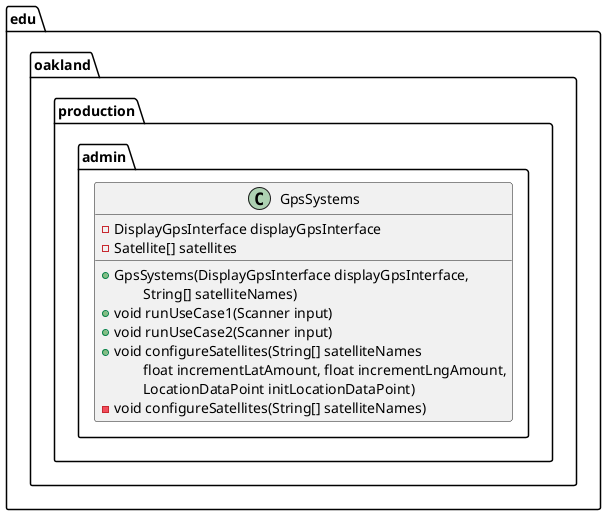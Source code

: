 @startuml GpsSystem

package edu.oakland.production.admin {
    class GpsSystems {
        - DisplayGpsInterface displayGpsInterface
        - Satellite[] satellites
        __
        + GpsSystems(DisplayGpsInterface displayGpsInterface,
        \tString[] satelliteNames)
        + void runUseCase1(Scanner input)
        + void runUseCase2(Scanner input)
        + void configureSatellites(String[] satelliteNames
        \tfloat incrementLatAmount, float incrementLngAmount,
        \tLocationDataPoint initLocationDataPoint)
        - void configureSatellites(String[] satelliteNames)
    }
}

@enduml